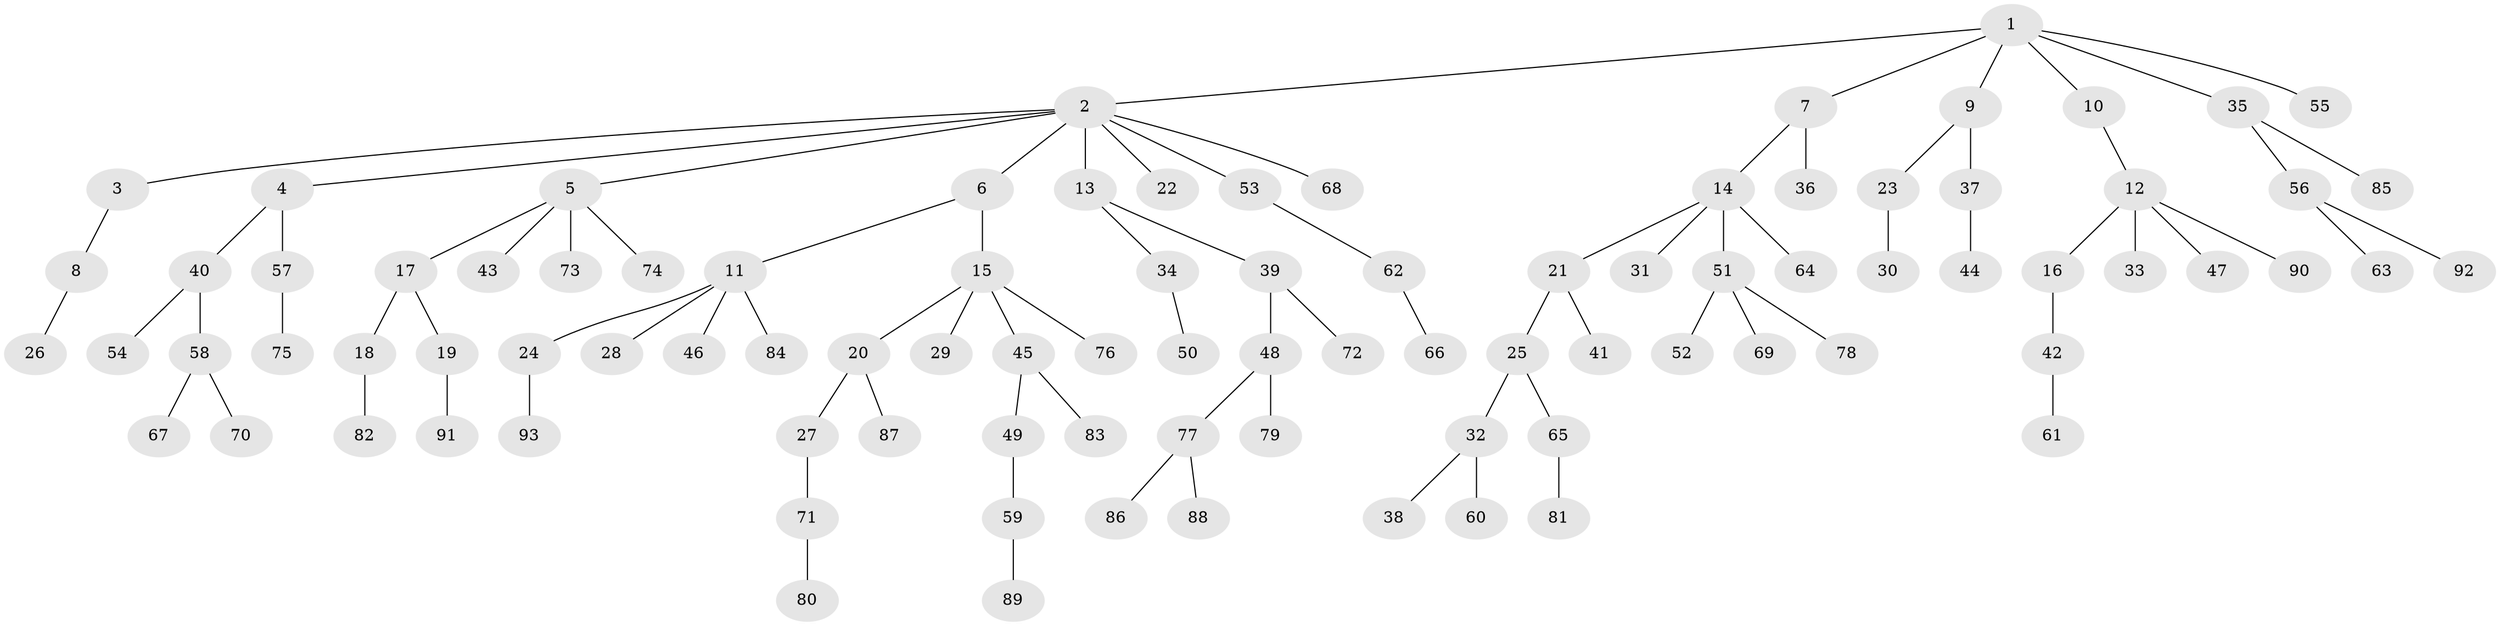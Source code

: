 // Generated by graph-tools (version 1.1) at 2025/02/03/09/25 03:02:21]
// undirected, 93 vertices, 92 edges
graph export_dot {
graph [start="1"]
  node [color=gray90,style=filled];
  1;
  2;
  3;
  4;
  5;
  6;
  7;
  8;
  9;
  10;
  11;
  12;
  13;
  14;
  15;
  16;
  17;
  18;
  19;
  20;
  21;
  22;
  23;
  24;
  25;
  26;
  27;
  28;
  29;
  30;
  31;
  32;
  33;
  34;
  35;
  36;
  37;
  38;
  39;
  40;
  41;
  42;
  43;
  44;
  45;
  46;
  47;
  48;
  49;
  50;
  51;
  52;
  53;
  54;
  55;
  56;
  57;
  58;
  59;
  60;
  61;
  62;
  63;
  64;
  65;
  66;
  67;
  68;
  69;
  70;
  71;
  72;
  73;
  74;
  75;
  76;
  77;
  78;
  79;
  80;
  81;
  82;
  83;
  84;
  85;
  86;
  87;
  88;
  89;
  90;
  91;
  92;
  93;
  1 -- 2;
  1 -- 7;
  1 -- 9;
  1 -- 10;
  1 -- 35;
  1 -- 55;
  2 -- 3;
  2 -- 4;
  2 -- 5;
  2 -- 6;
  2 -- 13;
  2 -- 22;
  2 -- 53;
  2 -- 68;
  3 -- 8;
  4 -- 40;
  4 -- 57;
  5 -- 17;
  5 -- 43;
  5 -- 73;
  5 -- 74;
  6 -- 11;
  6 -- 15;
  7 -- 14;
  7 -- 36;
  8 -- 26;
  9 -- 23;
  9 -- 37;
  10 -- 12;
  11 -- 24;
  11 -- 28;
  11 -- 46;
  11 -- 84;
  12 -- 16;
  12 -- 33;
  12 -- 47;
  12 -- 90;
  13 -- 34;
  13 -- 39;
  14 -- 21;
  14 -- 31;
  14 -- 51;
  14 -- 64;
  15 -- 20;
  15 -- 29;
  15 -- 45;
  15 -- 76;
  16 -- 42;
  17 -- 18;
  17 -- 19;
  18 -- 82;
  19 -- 91;
  20 -- 27;
  20 -- 87;
  21 -- 25;
  21 -- 41;
  23 -- 30;
  24 -- 93;
  25 -- 32;
  25 -- 65;
  27 -- 71;
  32 -- 38;
  32 -- 60;
  34 -- 50;
  35 -- 56;
  35 -- 85;
  37 -- 44;
  39 -- 48;
  39 -- 72;
  40 -- 54;
  40 -- 58;
  42 -- 61;
  45 -- 49;
  45 -- 83;
  48 -- 77;
  48 -- 79;
  49 -- 59;
  51 -- 52;
  51 -- 69;
  51 -- 78;
  53 -- 62;
  56 -- 63;
  56 -- 92;
  57 -- 75;
  58 -- 67;
  58 -- 70;
  59 -- 89;
  62 -- 66;
  65 -- 81;
  71 -- 80;
  77 -- 86;
  77 -- 88;
}
